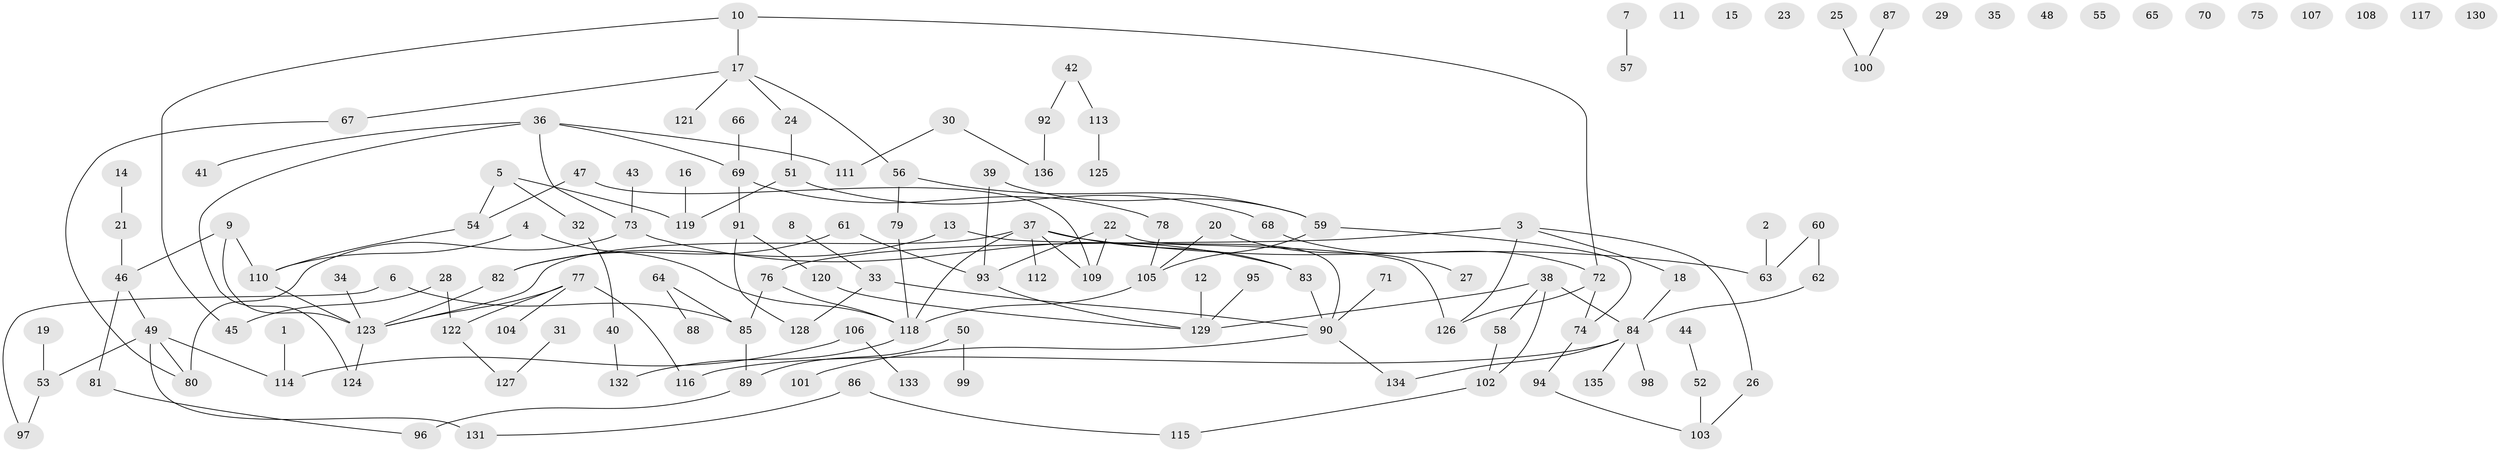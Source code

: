 // coarse degree distribution, {7: 0.07692307692307693, 5: 0.10256410256410256, 6: 0.05128205128205128, 4: 0.1282051282051282, 2: 0.3076923076923077, 3: 0.1794871794871795, 1: 0.15384615384615385}
// Generated by graph-tools (version 1.1) at 2025/48/03/04/25 22:48:22]
// undirected, 136 vertices, 148 edges
graph export_dot {
  node [color=gray90,style=filled];
  1;
  2;
  3;
  4;
  5;
  6;
  7;
  8;
  9;
  10;
  11;
  12;
  13;
  14;
  15;
  16;
  17;
  18;
  19;
  20;
  21;
  22;
  23;
  24;
  25;
  26;
  27;
  28;
  29;
  30;
  31;
  32;
  33;
  34;
  35;
  36;
  37;
  38;
  39;
  40;
  41;
  42;
  43;
  44;
  45;
  46;
  47;
  48;
  49;
  50;
  51;
  52;
  53;
  54;
  55;
  56;
  57;
  58;
  59;
  60;
  61;
  62;
  63;
  64;
  65;
  66;
  67;
  68;
  69;
  70;
  71;
  72;
  73;
  74;
  75;
  76;
  77;
  78;
  79;
  80;
  81;
  82;
  83;
  84;
  85;
  86;
  87;
  88;
  89;
  90;
  91;
  92;
  93;
  94;
  95;
  96;
  97;
  98;
  99;
  100;
  101;
  102;
  103;
  104;
  105;
  106;
  107;
  108;
  109;
  110;
  111;
  112;
  113;
  114;
  115;
  116;
  117;
  118;
  119;
  120;
  121;
  122;
  123;
  124;
  125;
  126;
  127;
  128;
  129;
  130;
  131;
  132;
  133;
  134;
  135;
  136;
  1 -- 114;
  2 -- 63;
  3 -- 18;
  3 -- 26;
  3 -- 76;
  3 -- 126;
  4 -- 110;
  4 -- 118;
  5 -- 32;
  5 -- 54;
  5 -- 119;
  6 -- 85;
  6 -- 97;
  7 -- 57;
  8 -- 33;
  9 -- 46;
  9 -- 110;
  9 -- 123;
  10 -- 17;
  10 -- 45;
  10 -- 72;
  12 -- 129;
  13 -- 82;
  13 -- 126;
  14 -- 21;
  16 -- 119;
  17 -- 24;
  17 -- 56;
  17 -- 67;
  17 -- 121;
  18 -- 84;
  19 -- 53;
  20 -- 27;
  20 -- 105;
  21 -- 46;
  22 -- 90;
  22 -- 93;
  22 -- 109;
  24 -- 51;
  25 -- 100;
  26 -- 103;
  28 -- 45;
  28 -- 122;
  30 -- 111;
  30 -- 136;
  31 -- 127;
  32 -- 40;
  33 -- 90;
  33 -- 128;
  34 -- 123;
  36 -- 41;
  36 -- 69;
  36 -- 73;
  36 -- 111;
  36 -- 124;
  37 -- 63;
  37 -- 83;
  37 -- 109;
  37 -- 112;
  37 -- 118;
  37 -- 123;
  38 -- 58;
  38 -- 84;
  38 -- 102;
  38 -- 129;
  39 -- 59;
  39 -- 93;
  40 -- 132;
  42 -- 92;
  42 -- 113;
  43 -- 73;
  44 -- 52;
  46 -- 49;
  46 -- 81;
  47 -- 54;
  47 -- 109;
  49 -- 53;
  49 -- 80;
  49 -- 114;
  49 -- 131;
  50 -- 89;
  50 -- 99;
  51 -- 68;
  51 -- 119;
  52 -- 103;
  53 -- 97;
  54 -- 110;
  56 -- 59;
  56 -- 79;
  58 -- 102;
  59 -- 74;
  59 -- 105;
  60 -- 62;
  60 -- 63;
  61 -- 82;
  61 -- 93;
  62 -- 84;
  64 -- 85;
  64 -- 88;
  66 -- 69;
  67 -- 80;
  68 -- 72;
  69 -- 78;
  69 -- 91;
  71 -- 90;
  72 -- 74;
  72 -- 126;
  73 -- 80;
  73 -- 83;
  74 -- 94;
  76 -- 85;
  76 -- 118;
  77 -- 104;
  77 -- 116;
  77 -- 122;
  77 -- 123;
  78 -- 105;
  79 -- 118;
  81 -- 96;
  82 -- 123;
  83 -- 90;
  84 -- 98;
  84 -- 116;
  84 -- 134;
  84 -- 135;
  85 -- 89;
  86 -- 115;
  86 -- 131;
  87 -- 100;
  89 -- 96;
  90 -- 101;
  90 -- 134;
  91 -- 120;
  91 -- 128;
  92 -- 136;
  93 -- 129;
  94 -- 103;
  95 -- 129;
  102 -- 115;
  105 -- 118;
  106 -- 114;
  106 -- 133;
  110 -- 123;
  113 -- 125;
  118 -- 132;
  120 -- 129;
  122 -- 127;
  123 -- 124;
}
